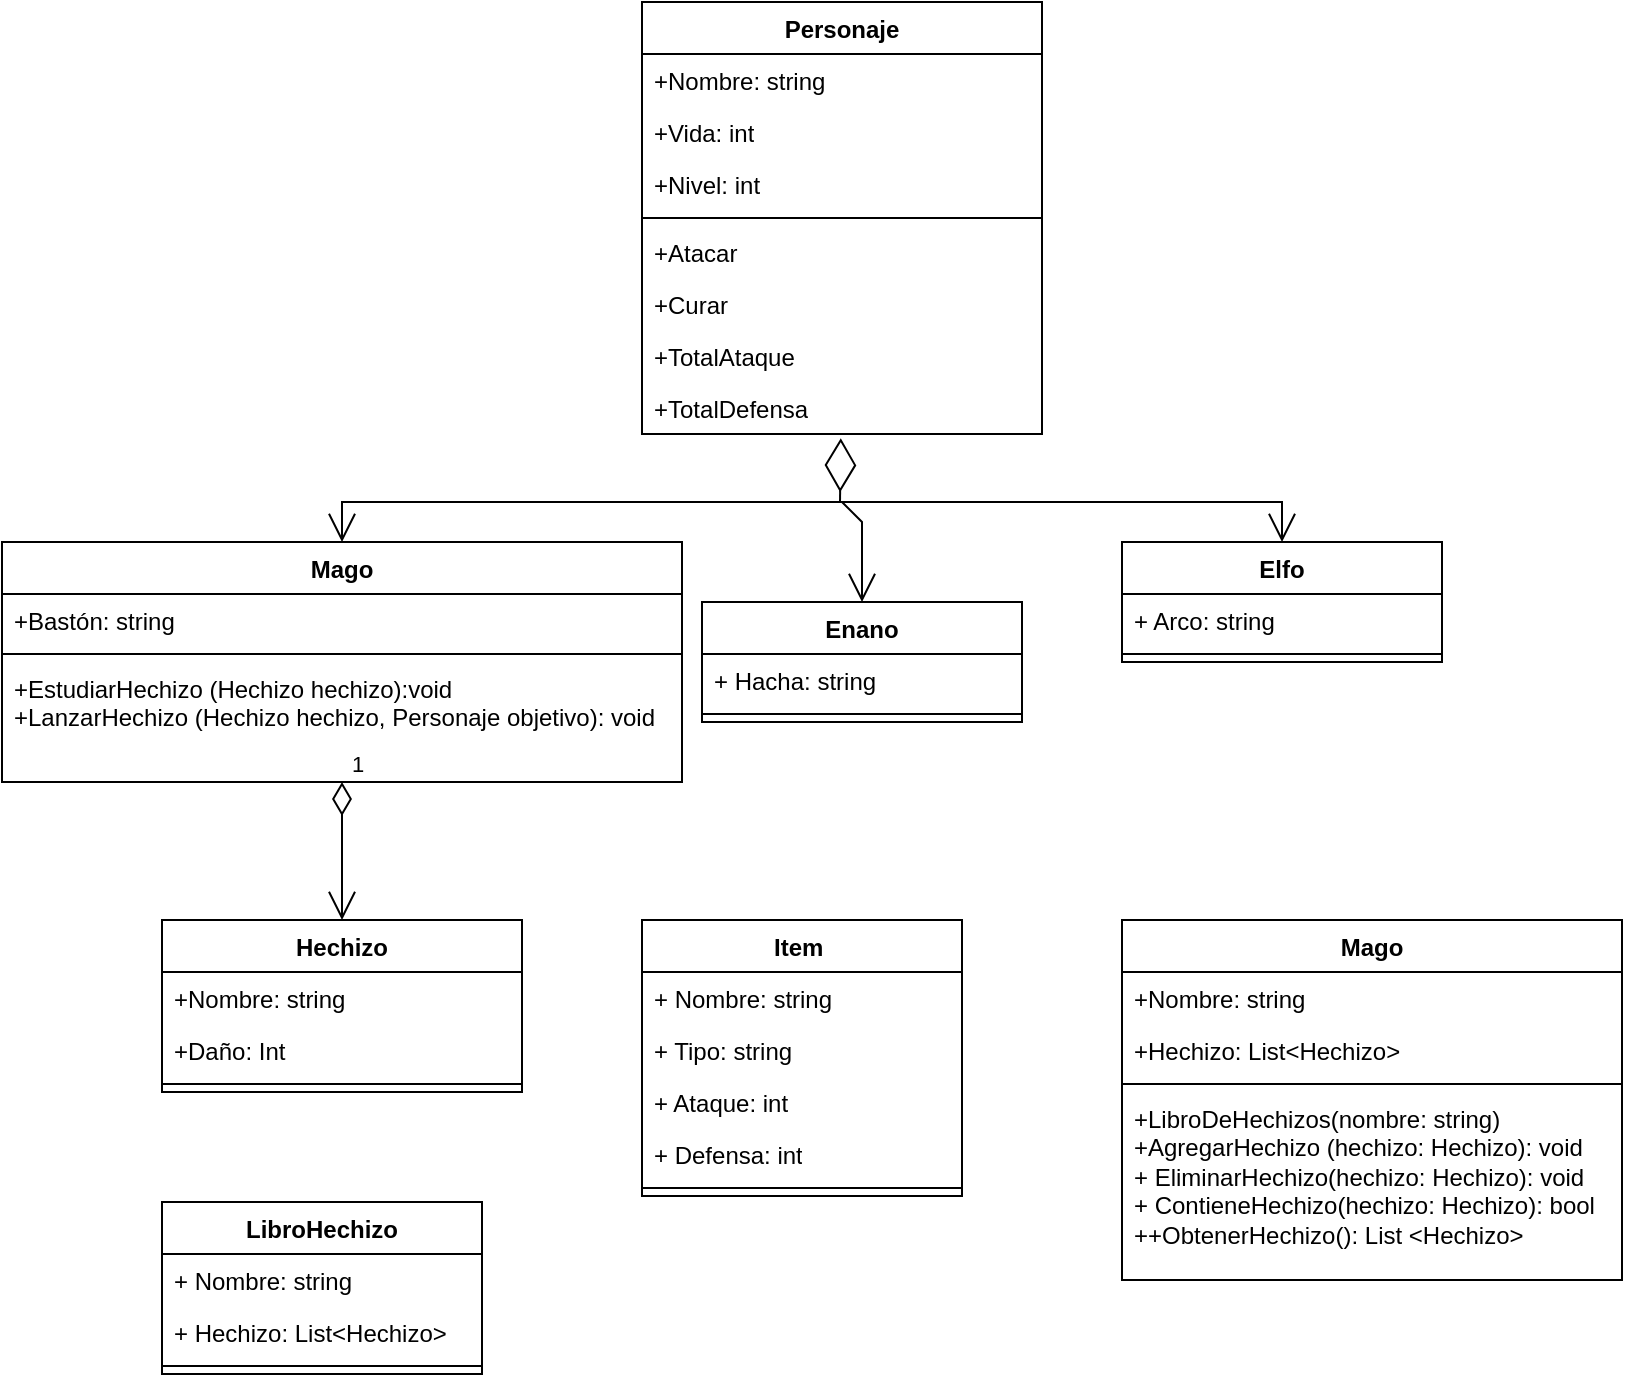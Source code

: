 <mxfile version="21.2.3" type="github">
  <diagram name="Página-1" id="PvGwdzA9t2zwZiUK5MGc">
    <mxGraphModel dx="1000" dy="508" grid="1" gridSize="10" guides="1" tooltips="1" connect="1" arrows="1" fold="1" page="1" pageScale="1" pageWidth="827" pageHeight="1169" math="0" shadow="0">
      <root>
        <mxCell id="0" />
        <mxCell id="1" parent="0" />
        <mxCell id="SXUREpZN5zmQzSCR4HAV-1" value="&lt;font style=&quot;vertical-align: inherit;&quot;&gt;&lt;font style=&quot;vertical-align: inherit;&quot;&gt;Personaje&lt;/font&gt;&lt;/font&gt;" style="swimlane;fontStyle=1;align=center;verticalAlign=top;childLayout=stackLayout;horizontal=1;startSize=26;horizontalStack=0;resizeParent=1;resizeParentMax=0;resizeLast=0;collapsible=1;marginBottom=0;whiteSpace=wrap;html=1;" vertex="1" parent="1">
          <mxGeometry x="320" y="40" width="200" height="216" as="geometry" />
        </mxCell>
        <mxCell id="SXUREpZN5zmQzSCR4HAV-2" value="&lt;font style=&quot;vertical-align: inherit;&quot;&gt;&lt;font style=&quot;vertical-align: inherit;&quot;&gt;&lt;font style=&quot;vertical-align: inherit;&quot;&gt;&lt;font style=&quot;vertical-align: inherit;&quot;&gt;&lt;font style=&quot;vertical-align: inherit;&quot;&gt;&lt;font style=&quot;vertical-align: inherit;&quot;&gt;+Nombre: string&lt;/font&gt;&lt;/font&gt;&lt;/font&gt;&lt;/font&gt;&lt;br&gt;&lt;br&gt;&lt;/font&gt;&lt;/font&gt;" style="text;strokeColor=none;fillColor=none;align=left;verticalAlign=top;spacingLeft=4;spacingRight=4;overflow=hidden;rotatable=0;points=[[0,0.5],[1,0.5]];portConstraint=eastwest;whiteSpace=wrap;html=1;" vertex="1" parent="SXUREpZN5zmQzSCR4HAV-1">
          <mxGeometry y="26" width="200" height="26" as="geometry" />
        </mxCell>
        <mxCell id="SXUREpZN5zmQzSCR4HAV-32" value="&lt;font style=&quot;vertical-align: inherit;&quot;&gt;&lt;font style=&quot;vertical-align: inherit;&quot;&gt;&lt;font style=&quot;vertical-align: inherit;&quot;&gt;&lt;font style=&quot;vertical-align: inherit;&quot;&gt;&lt;font style=&quot;vertical-align: inherit;&quot;&gt;&lt;font style=&quot;vertical-align: inherit;&quot;&gt;&lt;font style=&quot;vertical-align: inherit;&quot;&gt;&lt;font style=&quot;vertical-align: inherit;&quot;&gt;+Vida: int&lt;/font&gt;&lt;/font&gt;&lt;/font&gt;&lt;/font&gt;&lt;/font&gt;&lt;/font&gt;&lt;br&gt;&lt;/font&gt;&lt;/font&gt;" style="text;strokeColor=none;fillColor=none;align=left;verticalAlign=top;spacingLeft=4;spacingRight=4;overflow=hidden;rotatable=0;points=[[0,0.5],[1,0.5]];portConstraint=eastwest;whiteSpace=wrap;html=1;" vertex="1" parent="SXUREpZN5zmQzSCR4HAV-1">
          <mxGeometry y="52" width="200" height="26" as="geometry" />
        </mxCell>
        <mxCell id="SXUREpZN5zmQzSCR4HAV-36" value="&lt;font style=&quot;vertical-align: inherit;&quot;&gt;&lt;font style=&quot;vertical-align: inherit;&quot;&gt;&lt;font style=&quot;vertical-align: inherit;&quot;&gt;&lt;font style=&quot;vertical-align: inherit;&quot;&gt;&lt;font style=&quot;vertical-align: inherit;&quot;&gt;&lt;font style=&quot;vertical-align: inherit;&quot;&gt;+Nivel: int&lt;/font&gt;&lt;/font&gt;&lt;/font&gt;&lt;/font&gt;&lt;br&gt;&lt;/font&gt;&lt;/font&gt;" style="text;strokeColor=none;fillColor=none;align=left;verticalAlign=top;spacingLeft=4;spacingRight=4;overflow=hidden;rotatable=0;points=[[0,0.5],[1,0.5]];portConstraint=eastwest;whiteSpace=wrap;html=1;" vertex="1" parent="SXUREpZN5zmQzSCR4HAV-1">
          <mxGeometry y="78" width="200" height="26" as="geometry" />
        </mxCell>
        <mxCell id="SXUREpZN5zmQzSCR4HAV-3" value="" style="line;strokeWidth=1;fillColor=none;align=left;verticalAlign=middle;spacingTop=-1;spacingLeft=3;spacingRight=3;rotatable=0;labelPosition=right;points=[];portConstraint=eastwest;strokeColor=inherit;" vertex="1" parent="SXUREpZN5zmQzSCR4HAV-1">
          <mxGeometry y="104" width="200" height="8" as="geometry" />
        </mxCell>
        <mxCell id="SXUREpZN5zmQzSCR4HAV-4" value="+Atacar&lt;span style=&quot;white-space: pre;&quot;&gt;	&lt;/span&gt;&lt;span style=&quot;white-space: pre;&quot;&gt;	&lt;/span&gt;&lt;span style=&quot;white-space: pre;&quot;&gt;	&lt;/span&gt;" style="text;strokeColor=none;fillColor=none;align=left;verticalAlign=top;spacingLeft=4;spacingRight=4;overflow=hidden;rotatable=0;points=[[0,0.5],[1,0.5]];portConstraint=eastwest;whiteSpace=wrap;html=1;" vertex="1" parent="SXUREpZN5zmQzSCR4HAV-1">
          <mxGeometry y="112" width="200" height="26" as="geometry" />
        </mxCell>
        <mxCell id="SXUREpZN5zmQzSCR4HAV-38" value="+Curar" style="text;strokeColor=none;fillColor=none;align=left;verticalAlign=top;spacingLeft=4;spacingRight=4;overflow=hidden;rotatable=0;points=[[0,0.5],[1,0.5]];portConstraint=eastwest;whiteSpace=wrap;html=1;" vertex="1" parent="SXUREpZN5zmQzSCR4HAV-1">
          <mxGeometry y="138" width="200" height="26" as="geometry" />
        </mxCell>
        <mxCell id="SXUREpZN5zmQzSCR4HAV-37" value="+TotalAtaque" style="text;strokeColor=none;fillColor=none;align=left;verticalAlign=top;spacingLeft=4;spacingRight=4;overflow=hidden;rotatable=0;points=[[0,0.5],[1,0.5]];portConstraint=eastwest;whiteSpace=wrap;html=1;" vertex="1" parent="SXUREpZN5zmQzSCR4HAV-1">
          <mxGeometry y="164" width="200" height="26" as="geometry" />
        </mxCell>
        <mxCell id="SXUREpZN5zmQzSCR4HAV-47" value="+TotalDefensa" style="text;strokeColor=none;fillColor=none;align=left;verticalAlign=top;spacingLeft=4;spacingRight=4;overflow=hidden;rotatable=0;points=[[0,0.5],[1,0.5]];portConstraint=eastwest;whiteSpace=wrap;html=1;" vertex="1" parent="SXUREpZN5zmQzSCR4HAV-1">
          <mxGeometry y="190" width="200" height="26" as="geometry" />
        </mxCell>
        <mxCell id="SXUREpZN5zmQzSCR4HAV-5" value="&lt;font style=&quot;vertical-align: inherit;&quot;&gt;&lt;font style=&quot;vertical-align: inherit;&quot;&gt;Mago&lt;/font&gt;&lt;/font&gt;" style="swimlane;fontStyle=1;align=center;verticalAlign=top;childLayout=stackLayout;horizontal=1;startSize=26;horizontalStack=0;resizeParent=1;resizeParentMax=0;resizeLast=0;collapsible=1;marginBottom=0;whiteSpace=wrap;html=1;" vertex="1" parent="1">
          <mxGeometry y="310" width="340" height="120" as="geometry" />
        </mxCell>
        <mxCell id="SXUREpZN5zmQzSCR4HAV-6" value="+Bastón: string" style="text;strokeColor=none;fillColor=none;align=left;verticalAlign=top;spacingLeft=4;spacingRight=4;overflow=hidden;rotatable=0;points=[[0,0.5],[1,0.5]];portConstraint=eastwest;whiteSpace=wrap;html=1;" vertex="1" parent="SXUREpZN5zmQzSCR4HAV-5">
          <mxGeometry y="26" width="340" height="26" as="geometry" />
        </mxCell>
        <mxCell id="SXUREpZN5zmQzSCR4HAV-7" value="" style="line;strokeWidth=1;fillColor=none;align=left;verticalAlign=middle;spacingTop=-1;spacingLeft=3;spacingRight=3;rotatable=0;labelPosition=right;points=[];portConstraint=eastwest;strokeColor=inherit;" vertex="1" parent="SXUREpZN5zmQzSCR4HAV-5">
          <mxGeometry y="52" width="340" height="8" as="geometry" />
        </mxCell>
        <mxCell id="SXUREpZN5zmQzSCR4HAV-8" value="+EstudiarHechizo (Hechizo hechizo):void&lt;br&gt;+LanzarHechizo (Hechizo hechizo, Personaje objetivo): void" style="text;strokeColor=none;fillColor=none;align=left;verticalAlign=top;spacingLeft=4;spacingRight=4;overflow=hidden;rotatable=0;points=[[0,0.5],[1,0.5]];portConstraint=eastwest;whiteSpace=wrap;html=1;" vertex="1" parent="SXUREpZN5zmQzSCR4HAV-5">
          <mxGeometry y="60" width="340" height="60" as="geometry" />
        </mxCell>
        <mxCell id="SXUREpZN5zmQzSCR4HAV-13" value="&lt;font style=&quot;vertical-align: inherit;&quot;&gt;&lt;font style=&quot;vertical-align: inherit;&quot;&gt;Enano&lt;/font&gt;&lt;/font&gt;" style="swimlane;fontStyle=1;align=center;verticalAlign=top;childLayout=stackLayout;horizontal=1;startSize=26;horizontalStack=0;resizeParent=1;resizeParentMax=0;resizeLast=0;collapsible=1;marginBottom=0;whiteSpace=wrap;html=1;" vertex="1" parent="1">
          <mxGeometry x="350" y="340" width="160" height="60" as="geometry" />
        </mxCell>
        <mxCell id="SXUREpZN5zmQzSCR4HAV-14" value="+ Hacha: string" style="text;strokeColor=none;fillColor=none;align=left;verticalAlign=top;spacingLeft=4;spacingRight=4;overflow=hidden;rotatable=0;points=[[0,0.5],[1,0.5]];portConstraint=eastwest;whiteSpace=wrap;html=1;" vertex="1" parent="SXUREpZN5zmQzSCR4HAV-13">
          <mxGeometry y="26" width="160" height="26" as="geometry" />
        </mxCell>
        <mxCell id="SXUREpZN5zmQzSCR4HAV-15" value="" style="line;strokeWidth=1;fillColor=none;align=left;verticalAlign=middle;spacingTop=-1;spacingLeft=3;spacingRight=3;rotatable=0;labelPosition=right;points=[];portConstraint=eastwest;strokeColor=inherit;" vertex="1" parent="SXUREpZN5zmQzSCR4HAV-13">
          <mxGeometry y="52" width="160" height="8" as="geometry" />
        </mxCell>
        <mxCell id="SXUREpZN5zmQzSCR4HAV-9" value="&lt;font style=&quot;vertical-align: inherit;&quot;&gt;&lt;font style=&quot;vertical-align: inherit;&quot;&gt;Elfo&lt;/font&gt;&lt;/font&gt;" style="swimlane;fontStyle=1;align=center;verticalAlign=top;childLayout=stackLayout;horizontal=1;startSize=26;horizontalStack=0;resizeParent=1;resizeParentMax=0;resizeLast=0;collapsible=1;marginBottom=0;whiteSpace=wrap;html=1;" vertex="1" parent="1">
          <mxGeometry x="560" y="310" width="160" height="60" as="geometry" />
        </mxCell>
        <mxCell id="SXUREpZN5zmQzSCR4HAV-10" value="+ Arco: string&lt;span style=&quot;white-space: pre;&quot;&gt;	&lt;/span&gt;" style="text;strokeColor=none;fillColor=none;align=left;verticalAlign=top;spacingLeft=4;spacingRight=4;overflow=hidden;rotatable=0;points=[[0,0.5],[1,0.5]];portConstraint=eastwest;whiteSpace=wrap;html=1;" vertex="1" parent="SXUREpZN5zmQzSCR4HAV-9">
          <mxGeometry y="26" width="160" height="26" as="geometry" />
        </mxCell>
        <mxCell id="SXUREpZN5zmQzSCR4HAV-11" value="" style="line;strokeWidth=1;fillColor=none;align=left;verticalAlign=middle;spacingTop=-1;spacingLeft=3;spacingRight=3;rotatable=0;labelPosition=right;points=[];portConstraint=eastwest;strokeColor=inherit;" vertex="1" parent="SXUREpZN5zmQzSCR4HAV-9">
          <mxGeometry y="52" width="160" height="8" as="geometry" />
        </mxCell>
        <mxCell id="SXUREpZN5zmQzSCR4HAV-49" value="&lt;font style=&quot;vertical-align: inherit;&quot;&gt;&lt;font style=&quot;vertical-align: inherit;&quot;&gt;Item&lt;span style=&quot;white-space: pre;&quot;&gt;	&lt;/span&gt;&lt;/font&gt;&lt;/font&gt;" style="swimlane;fontStyle=1;align=center;verticalAlign=top;childLayout=stackLayout;horizontal=1;startSize=26;horizontalStack=0;resizeParent=1;resizeParentMax=0;resizeLast=0;collapsible=1;marginBottom=0;whiteSpace=wrap;html=1;" vertex="1" parent="1">
          <mxGeometry x="320" y="499" width="160" height="138" as="geometry" />
        </mxCell>
        <mxCell id="SXUREpZN5zmQzSCR4HAV-50" value="+ Nombre: string" style="text;strokeColor=none;fillColor=none;align=left;verticalAlign=top;spacingLeft=4;spacingRight=4;overflow=hidden;rotatable=0;points=[[0,0.5],[1,0.5]];portConstraint=eastwest;whiteSpace=wrap;html=1;" vertex="1" parent="SXUREpZN5zmQzSCR4HAV-49">
          <mxGeometry y="26" width="160" height="26" as="geometry" />
        </mxCell>
        <mxCell id="SXUREpZN5zmQzSCR4HAV-55" value="+ Tipo: string" style="text;strokeColor=none;fillColor=none;align=left;verticalAlign=top;spacingLeft=4;spacingRight=4;overflow=hidden;rotatable=0;points=[[0,0.5],[1,0.5]];portConstraint=eastwest;whiteSpace=wrap;html=1;" vertex="1" parent="SXUREpZN5zmQzSCR4HAV-49">
          <mxGeometry y="52" width="160" height="26" as="geometry" />
        </mxCell>
        <mxCell id="SXUREpZN5zmQzSCR4HAV-56" value="+ Ataque: int" style="text;strokeColor=none;fillColor=none;align=left;verticalAlign=top;spacingLeft=4;spacingRight=4;overflow=hidden;rotatable=0;points=[[0,0.5],[1,0.5]];portConstraint=eastwest;whiteSpace=wrap;html=1;" vertex="1" parent="SXUREpZN5zmQzSCR4HAV-49">
          <mxGeometry y="78" width="160" height="26" as="geometry" />
        </mxCell>
        <mxCell id="SXUREpZN5zmQzSCR4HAV-57" value="+ Defensa: int" style="text;strokeColor=none;fillColor=none;align=left;verticalAlign=top;spacingLeft=4;spacingRight=4;overflow=hidden;rotatable=0;points=[[0,0.5],[1,0.5]];portConstraint=eastwest;whiteSpace=wrap;html=1;" vertex="1" parent="SXUREpZN5zmQzSCR4HAV-49">
          <mxGeometry y="104" width="160" height="26" as="geometry" />
        </mxCell>
        <mxCell id="SXUREpZN5zmQzSCR4HAV-51" value="" style="line;strokeWidth=1;fillColor=none;align=left;verticalAlign=middle;spacingTop=-1;spacingLeft=3;spacingRight=3;rotatable=0;labelPosition=right;points=[];portConstraint=eastwest;strokeColor=inherit;" vertex="1" parent="SXUREpZN5zmQzSCR4HAV-49">
          <mxGeometry y="130" width="160" height="8" as="geometry" />
        </mxCell>
        <mxCell id="SXUREpZN5zmQzSCR4HAV-58" value="&lt;font style=&quot;vertical-align: inherit;&quot;&gt;&lt;font style=&quot;vertical-align: inherit;&quot;&gt;Hechizo&lt;/font&gt;&lt;/font&gt;" style="swimlane;fontStyle=1;align=center;verticalAlign=top;childLayout=stackLayout;horizontal=1;startSize=26;horizontalStack=0;resizeParent=1;resizeParentMax=0;resizeLast=0;collapsible=1;marginBottom=0;whiteSpace=wrap;html=1;" vertex="1" parent="1">
          <mxGeometry x="80" y="499" width="180" height="86" as="geometry" />
        </mxCell>
        <mxCell id="SXUREpZN5zmQzSCR4HAV-59" value="+Nombre: string" style="text;strokeColor=none;fillColor=none;align=left;verticalAlign=top;spacingLeft=4;spacingRight=4;overflow=hidden;rotatable=0;points=[[0,0.5],[1,0.5]];portConstraint=eastwest;whiteSpace=wrap;html=1;" vertex="1" parent="SXUREpZN5zmQzSCR4HAV-58">
          <mxGeometry y="26" width="180" height="26" as="geometry" />
        </mxCell>
        <mxCell id="SXUREpZN5zmQzSCR4HAV-62" value="+Daño: Int" style="text;strokeColor=none;fillColor=none;align=left;verticalAlign=top;spacingLeft=4;spacingRight=4;overflow=hidden;rotatable=0;points=[[0,0.5],[1,0.5]];portConstraint=eastwest;whiteSpace=wrap;html=1;" vertex="1" parent="SXUREpZN5zmQzSCR4HAV-58">
          <mxGeometry y="52" width="180" height="26" as="geometry" />
        </mxCell>
        <mxCell id="SXUREpZN5zmQzSCR4HAV-60" value="" style="line;strokeWidth=1;fillColor=none;align=left;verticalAlign=middle;spacingTop=-1;spacingLeft=3;spacingRight=3;rotatable=0;labelPosition=right;points=[];portConstraint=eastwest;strokeColor=inherit;" vertex="1" parent="SXUREpZN5zmQzSCR4HAV-58">
          <mxGeometry y="78" width="180" height="8" as="geometry" />
        </mxCell>
        <mxCell id="SXUREpZN5zmQzSCR4HAV-66" value="" style="endArrow=diamondThin;endFill=0;endSize=24;html=1;rounded=0;entryX=0.497;entryY=1.081;entryDx=0;entryDy=0;entryPerimeter=0;" edge="1" parent="1" target="SXUREpZN5zmQzSCR4HAV-47">
          <mxGeometry width="160" relative="1" as="geometry">
            <mxPoint x="419" y="290" as="sourcePoint" />
            <mxPoint x="480" y="340" as="targetPoint" />
          </mxGeometry>
        </mxCell>
        <mxCell id="SXUREpZN5zmQzSCR4HAV-67" value="" style="endArrow=open;endFill=1;endSize=12;html=1;rounded=0;entryX=0.5;entryY=0;entryDx=0;entryDy=0;" edge="1" parent="1" target="SXUREpZN5zmQzSCR4HAV-9">
          <mxGeometry width="160" relative="1" as="geometry">
            <mxPoint x="420" y="290" as="sourcePoint" />
            <mxPoint x="480" y="340" as="targetPoint" />
            <Array as="points">
              <mxPoint x="640" y="290" />
            </Array>
          </mxGeometry>
        </mxCell>
        <mxCell id="SXUREpZN5zmQzSCR4HAV-70" value="" style="endArrow=open;endFill=1;endSize=12;html=1;rounded=0;" edge="1" parent="1" target="SXUREpZN5zmQzSCR4HAV-5">
          <mxGeometry width="160" relative="1" as="geometry">
            <mxPoint x="420" y="290" as="sourcePoint" />
            <mxPoint x="650" y="320" as="targetPoint" />
            <Array as="points">
              <mxPoint x="170" y="290" />
            </Array>
          </mxGeometry>
        </mxCell>
        <mxCell id="SXUREpZN5zmQzSCR4HAV-71" value="" style="endArrow=open;endFill=1;endSize=12;html=1;rounded=0;" edge="1" parent="1" target="SXUREpZN5zmQzSCR4HAV-13">
          <mxGeometry width="160" relative="1" as="geometry">
            <mxPoint x="420" y="290" as="sourcePoint" />
            <mxPoint x="180" y="320" as="targetPoint" />
            <Array as="points">
              <mxPoint x="430" y="300" />
            </Array>
          </mxGeometry>
        </mxCell>
        <mxCell id="SXUREpZN5zmQzSCR4HAV-72" value="1" style="endArrow=open;html=1;endSize=12;startArrow=diamondThin;startSize=14;startFill=0;edgeStyle=orthogonalEdgeStyle;align=left;verticalAlign=bottom;rounded=0;" edge="1" parent="1" source="SXUREpZN5zmQzSCR4HAV-8" target="SXUREpZN5zmQzSCR4HAV-58">
          <mxGeometry x="-1" y="3" relative="1" as="geometry">
            <mxPoint x="320" y="470" as="sourcePoint" />
            <mxPoint x="480" y="470" as="targetPoint" />
            <Array as="points">
              <mxPoint x="170" y="490" />
              <mxPoint x="170" y="490" />
            </Array>
          </mxGeometry>
        </mxCell>
        <mxCell id="SXUREpZN5zmQzSCR4HAV-73" value="LibroHechizo" style="swimlane;fontStyle=1;align=center;verticalAlign=top;childLayout=stackLayout;horizontal=1;startSize=26;horizontalStack=0;resizeParent=1;resizeParentMax=0;resizeLast=0;collapsible=1;marginBottom=0;whiteSpace=wrap;html=1;" vertex="1" parent="1">
          <mxGeometry x="80" y="640" width="160" height="86" as="geometry" />
        </mxCell>
        <mxCell id="SXUREpZN5zmQzSCR4HAV-74" value="+ Nombre: string" style="text;strokeColor=none;fillColor=none;align=left;verticalAlign=top;spacingLeft=4;spacingRight=4;overflow=hidden;rotatable=0;points=[[0,0.5],[1,0.5]];portConstraint=eastwest;whiteSpace=wrap;html=1;" vertex="1" parent="SXUREpZN5zmQzSCR4HAV-73">
          <mxGeometry y="26" width="160" height="26" as="geometry" />
        </mxCell>
        <mxCell id="SXUREpZN5zmQzSCR4HAV-75" value="+ Hechizo: List&amp;lt;Hechizo&amp;gt;" style="text;strokeColor=none;fillColor=none;align=left;verticalAlign=top;spacingLeft=4;spacingRight=4;overflow=hidden;rotatable=0;points=[[0,0.5],[1,0.5]];portConstraint=eastwest;whiteSpace=wrap;html=1;" vertex="1" parent="SXUREpZN5zmQzSCR4HAV-73">
          <mxGeometry y="52" width="160" height="26" as="geometry" />
        </mxCell>
        <mxCell id="SXUREpZN5zmQzSCR4HAV-78" value="" style="line;strokeWidth=1;fillColor=none;align=left;verticalAlign=middle;spacingTop=-1;spacingLeft=3;spacingRight=3;rotatable=0;labelPosition=right;points=[];portConstraint=eastwest;strokeColor=inherit;" vertex="1" parent="SXUREpZN5zmQzSCR4HAV-73">
          <mxGeometry y="78" width="160" height="8" as="geometry" />
        </mxCell>
        <mxCell id="SXUREpZN5zmQzSCR4HAV-85" value="&lt;font style=&quot;vertical-align: inherit;&quot;&gt;&lt;font style=&quot;vertical-align: inherit;&quot;&gt;Mago&lt;/font&gt;&lt;/font&gt;" style="swimlane;fontStyle=1;align=center;verticalAlign=top;childLayout=stackLayout;horizontal=1;startSize=26;horizontalStack=0;resizeParent=1;resizeParentMax=0;resizeLast=0;collapsible=1;marginBottom=0;whiteSpace=wrap;html=1;" vertex="1" parent="1">
          <mxGeometry x="560" y="499" width="250" height="180" as="geometry" />
        </mxCell>
        <mxCell id="SXUREpZN5zmQzSCR4HAV-86" value="+Nombre: string&lt;span style=&quot;white-space: pre;&quot;&gt;	&lt;/span&gt;" style="text;strokeColor=none;fillColor=none;align=left;verticalAlign=top;spacingLeft=4;spacingRight=4;overflow=hidden;rotatable=0;points=[[0,0.5],[1,0.5]];portConstraint=eastwest;whiteSpace=wrap;html=1;" vertex="1" parent="SXUREpZN5zmQzSCR4HAV-85">
          <mxGeometry y="26" width="250" height="26" as="geometry" />
        </mxCell>
        <mxCell id="SXUREpZN5zmQzSCR4HAV-89" value="+Hechizo: List&amp;lt;Hechizo&amp;gt;" style="text;strokeColor=none;fillColor=none;align=left;verticalAlign=top;spacingLeft=4;spacingRight=4;overflow=hidden;rotatable=0;points=[[0,0.5],[1,0.5]];portConstraint=eastwest;whiteSpace=wrap;html=1;" vertex="1" parent="SXUREpZN5zmQzSCR4HAV-85">
          <mxGeometry y="52" width="250" height="26" as="geometry" />
        </mxCell>
        <mxCell id="SXUREpZN5zmQzSCR4HAV-87" value="" style="line;strokeWidth=1;fillColor=none;align=left;verticalAlign=middle;spacingTop=-1;spacingLeft=3;spacingRight=3;rotatable=0;labelPosition=right;points=[];portConstraint=eastwest;strokeColor=inherit;" vertex="1" parent="SXUREpZN5zmQzSCR4HAV-85">
          <mxGeometry y="78" width="250" height="8" as="geometry" />
        </mxCell>
        <mxCell id="SXUREpZN5zmQzSCR4HAV-88" value="+LibroDeHechizos(nombre: string)&lt;br&gt;+AgregarHechizo (hechizo: Hechizo): void&lt;br&gt;+ EliminarHechizo(hechizo: Hechizo): void&amp;nbsp;&lt;br&gt;+ ContieneHechizo(hechizo: Hechizo): bool&lt;br&gt;++ObtenerHechizo(): List &amp;lt;Hechizo&amp;gt;" style="text;strokeColor=none;fillColor=none;align=left;verticalAlign=top;spacingLeft=4;spacingRight=4;overflow=hidden;rotatable=0;points=[[0,0.5],[1,0.5]];portConstraint=eastwest;whiteSpace=wrap;html=1;" vertex="1" parent="SXUREpZN5zmQzSCR4HAV-85">
          <mxGeometry y="86" width="250" height="94" as="geometry" />
        </mxCell>
      </root>
    </mxGraphModel>
  </diagram>
</mxfile>
